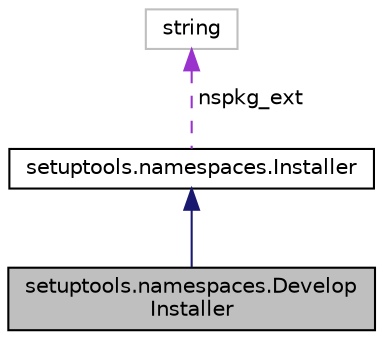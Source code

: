 digraph "setuptools.namespaces.DevelopInstaller"
{
 // LATEX_PDF_SIZE
  edge [fontname="Helvetica",fontsize="10",labelfontname="Helvetica",labelfontsize="10"];
  node [fontname="Helvetica",fontsize="10",shape=record];
  Node1 [label="setuptools.namespaces.Develop\lInstaller",height=0.2,width=0.4,color="black", fillcolor="grey75", style="filled", fontcolor="black",tooltip=" "];
  Node2 -> Node1 [dir="back",color="midnightblue",fontsize="10",style="solid",fontname="Helvetica"];
  Node2 [label="setuptools.namespaces.Installer",height=0.2,width=0.4,color="black", fillcolor="white", style="filled",URL="$classsetuptools_1_1namespaces_1_1_installer.html",tooltip=" "];
  Node3 -> Node2 [dir="back",color="darkorchid3",fontsize="10",style="dashed",label=" nspkg_ext" ,fontname="Helvetica"];
  Node3 [label="string",height=0.2,width=0.4,color="grey75", fillcolor="white", style="filled",tooltip=" "];
}
